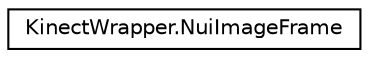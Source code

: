 digraph "Graphical Class Hierarchy"
{
  edge [fontname="Helvetica",fontsize="10",labelfontname="Helvetica",labelfontsize="10"];
  node [fontname="Helvetica",fontsize="10",shape=record];
  rankdir="LR";
  Node0 [label="KinectWrapper.NuiImageFrame",height=0.2,width=0.4,color="black", fillcolor="white", style="filled",URL="$struct_kinect_wrapper_1_1_nui_image_frame.html"];
}
